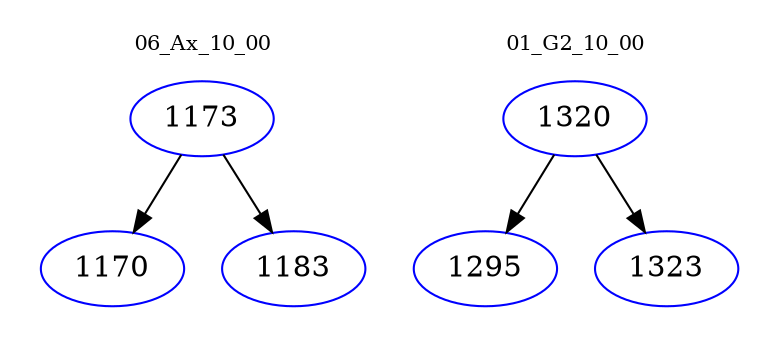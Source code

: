 digraph{
subgraph cluster_0 {
color = white
label = "06_Ax_10_00";
fontsize=10;
T0_1173 [label="1173", color="blue"]
T0_1173 -> T0_1170 [color="black"]
T0_1170 [label="1170", color="blue"]
T0_1173 -> T0_1183 [color="black"]
T0_1183 [label="1183", color="blue"]
}
subgraph cluster_1 {
color = white
label = "01_G2_10_00";
fontsize=10;
T1_1320 [label="1320", color="blue"]
T1_1320 -> T1_1295 [color="black"]
T1_1295 [label="1295", color="blue"]
T1_1320 -> T1_1323 [color="black"]
T1_1323 [label="1323", color="blue"]
}
}
